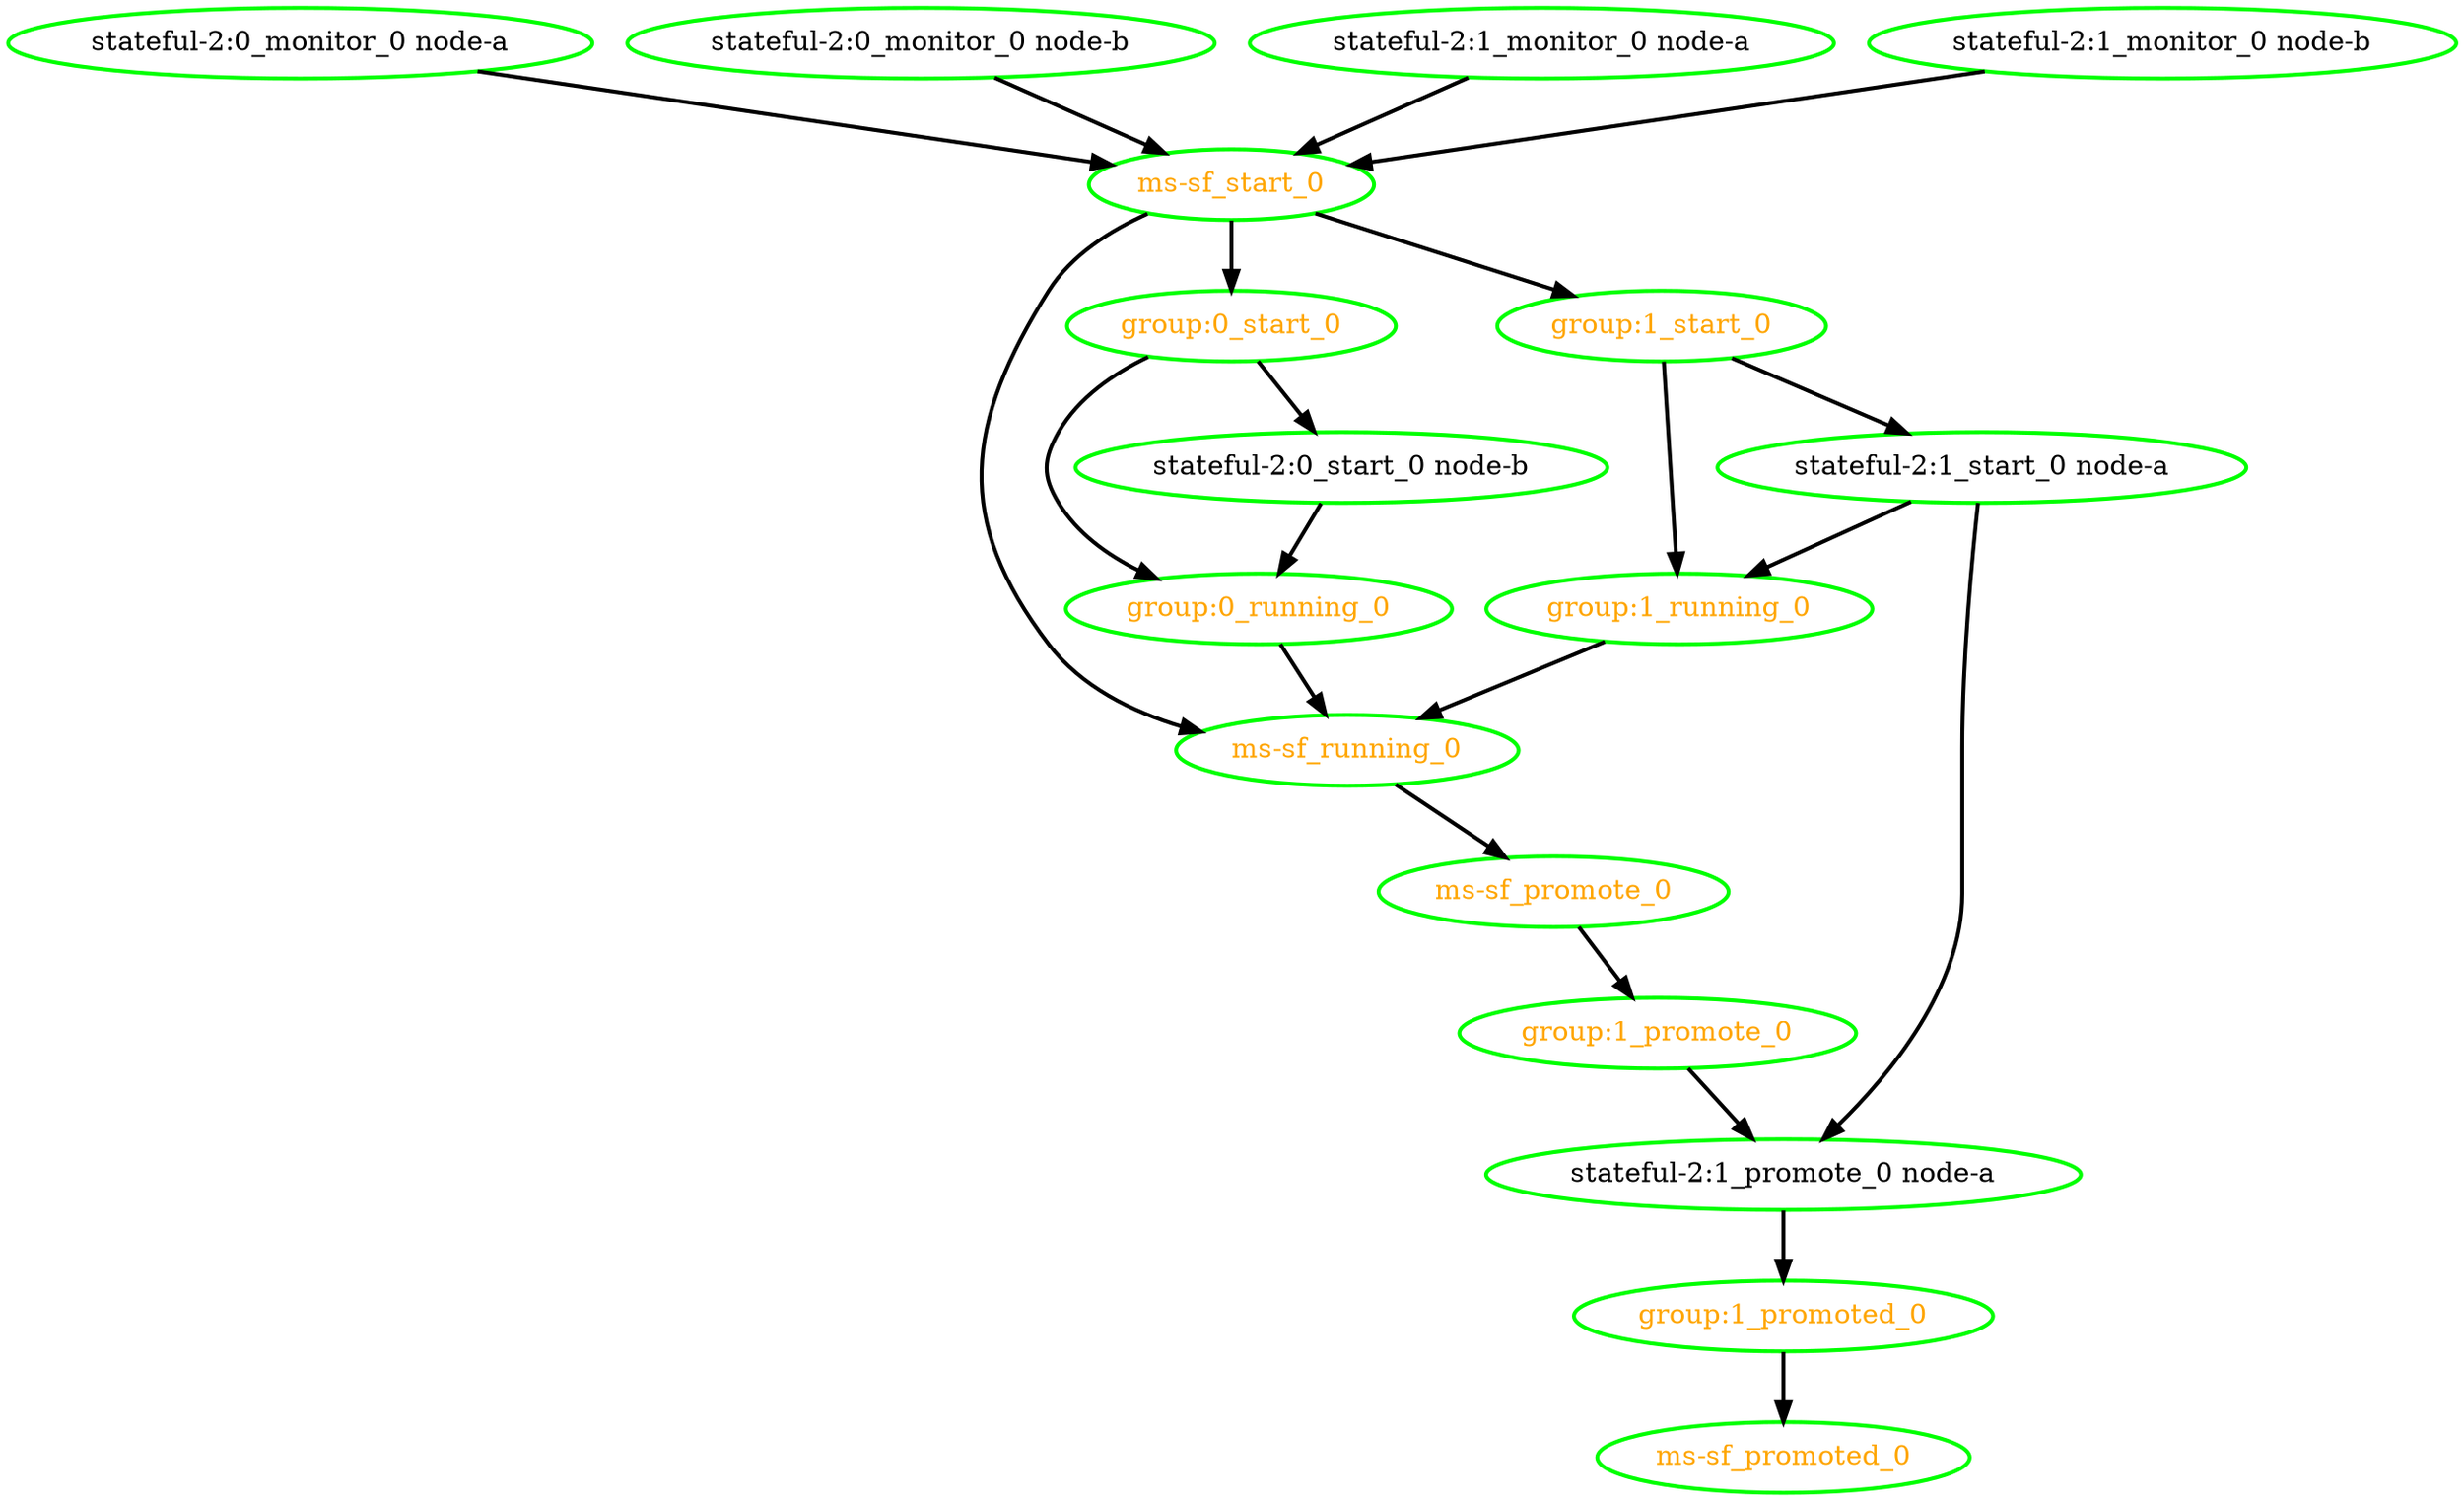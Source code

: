 digraph "g" {
"group:0_running_0" -> "ms-sf_running_0" [ style = bold]
"group:0_running_0" [ style=bold color="green" fontcolor="orange" ]
"group:0_start_0" -> "group:0_running_0" [ style = bold]
"group:0_start_0" -> "stateful-2:0_start_0 node-b" [ style = bold]
"group:0_start_0" [ style=bold color="green" fontcolor="orange" ]
"group:1_promote_0" -> "stateful-2:1_promote_0 node-a" [ style = bold]
"group:1_promote_0" [ style=bold color="green" fontcolor="orange" ]
"group:1_promoted_0" -> "ms-sf_promoted_0" [ style = bold]
"group:1_promoted_0" [ style=bold color="green" fontcolor="orange" ]
"group:1_running_0" -> "ms-sf_running_0" [ style = bold]
"group:1_running_0" [ style=bold color="green" fontcolor="orange" ]
"group:1_start_0" -> "group:1_running_0" [ style = bold]
"group:1_start_0" -> "stateful-2:1_start_0 node-a" [ style = bold]
"group:1_start_0" [ style=bold color="green" fontcolor="orange" ]
"ms-sf_promote_0" -> "group:1_promote_0" [ style = bold]
"ms-sf_promote_0" [ style=bold color="green" fontcolor="orange" ]
"ms-sf_promoted_0" [ style=bold color="green" fontcolor="orange" ]
"ms-sf_running_0" -> "ms-sf_promote_0" [ style = bold]
"ms-sf_running_0" [ style=bold color="green" fontcolor="orange" ]
"ms-sf_start_0" -> "group:0_start_0" [ style = bold]
"ms-sf_start_0" -> "group:1_start_0" [ style = bold]
"ms-sf_start_0" -> "ms-sf_running_0" [ style = bold]
"ms-sf_start_0" [ style=bold color="green" fontcolor="orange" ]
"stateful-2:0_monitor_0 node-a" -> "ms-sf_start_0" [ style = bold]
"stateful-2:0_monitor_0 node-a" [ style=bold color="green" fontcolor="black" ]
"stateful-2:0_monitor_0 node-b" -> "ms-sf_start_0" [ style = bold]
"stateful-2:0_monitor_0 node-b" [ style=bold color="green" fontcolor="black" ]
"stateful-2:0_start_0 node-b" -> "group:0_running_0" [ style = bold]
"stateful-2:0_start_0 node-b" [ style=bold color="green" fontcolor="black" ]
"stateful-2:1_monitor_0 node-a" -> "ms-sf_start_0" [ style = bold]
"stateful-2:1_monitor_0 node-a" [ style=bold color="green" fontcolor="black" ]
"stateful-2:1_monitor_0 node-b" -> "ms-sf_start_0" [ style = bold]
"stateful-2:1_monitor_0 node-b" [ style=bold color="green" fontcolor="black" ]
"stateful-2:1_promote_0 node-a" -> "group:1_promoted_0" [ style = bold]
"stateful-2:1_promote_0 node-a" [ style=bold color="green" fontcolor="black" ]
"stateful-2:1_start_0 node-a" -> "group:1_running_0" [ style = bold]
"stateful-2:1_start_0 node-a" -> "stateful-2:1_promote_0 node-a" [ style = bold]
"stateful-2:1_start_0 node-a" [ style=bold color="green" fontcolor="black" ]
}
